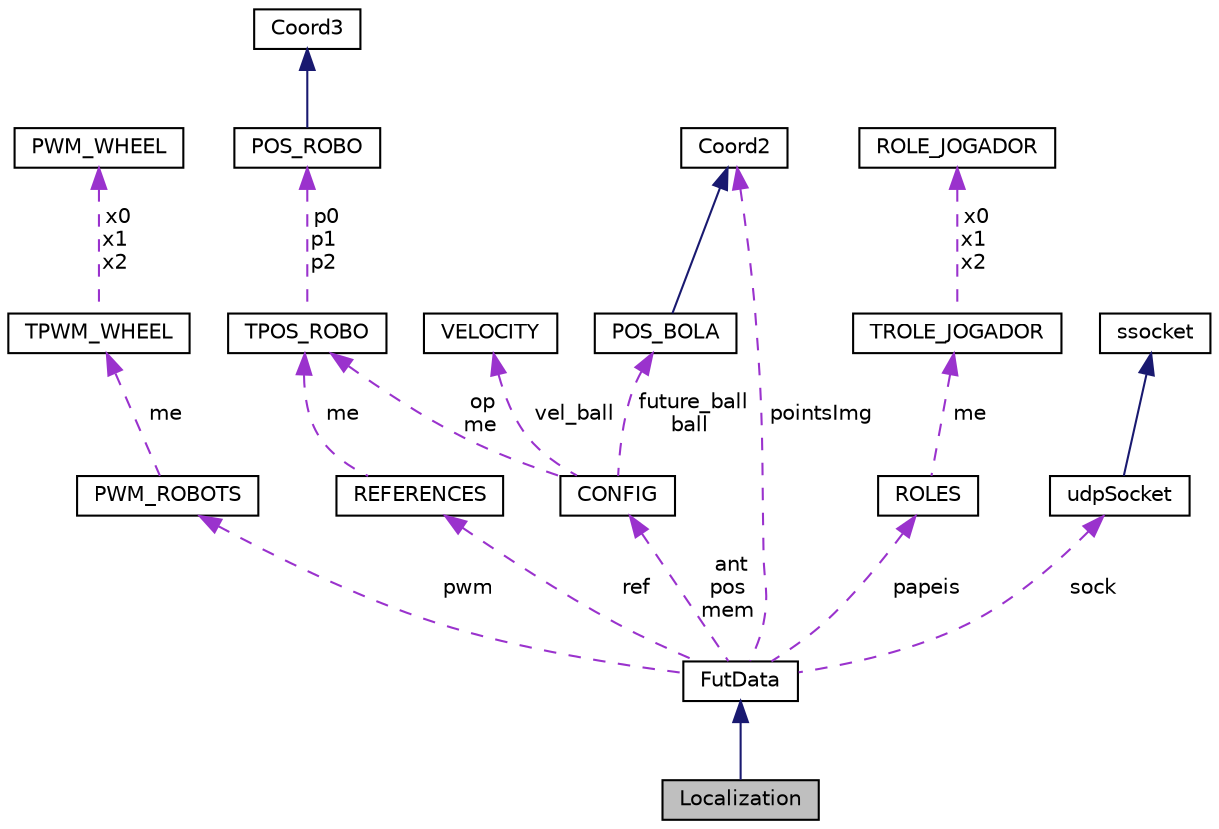 digraph "Localization"
{
  edge [fontname="Helvetica",fontsize="10",labelfontname="Helvetica",labelfontsize="10"];
  node [fontname="Helvetica",fontsize="10",shape=record];
  Node1 [label="Localization",height=0.2,width=0.4,color="black", fillcolor="grey75", style="filled", fontcolor="black"];
  Node2 -> Node1 [dir="back",color="midnightblue",fontsize="10",style="solid",fontname="Helvetica"];
  Node2 [label="FutData",height=0.2,width=0.4,color="black", fillcolor="white", style="filled",URL="$classFutData.html"];
  Node3 -> Node2 [dir="back",color="darkorchid3",fontsize="10",style="dashed",label=" pwm" ,fontname="Helvetica"];
  Node3 [label="PWM_ROBOTS",height=0.2,width=0.4,color="black", fillcolor="white", style="filled",URL="$structPWM__ROBOTS.html"];
  Node4 -> Node3 [dir="back",color="darkorchid3",fontsize="10",style="dashed",label=" me" ,fontname="Helvetica"];
  Node4 [label="TPWM_WHEEL",height=0.2,width=0.4,color="black", fillcolor="white", style="filled",URL="$structTPWM__WHEEL.html"];
  Node5 -> Node4 [dir="back",color="darkorchid3",fontsize="10",style="dashed",label=" x0\nx1\nx2" ,fontname="Helvetica"];
  Node5 [label="PWM_WHEEL",height=0.2,width=0.4,color="black", fillcolor="white", style="filled",URL="$structPWM__WHEEL.html"];
  Node6 -> Node2 [dir="back",color="darkorchid3",fontsize="10",style="dashed",label=" ant\npos\nmem" ,fontname="Helvetica"];
  Node6 [label="CONFIG",height=0.2,width=0.4,color="black", fillcolor="white", style="filled",URL="$structCONFIG.html"];
  Node7 -> Node6 [dir="back",color="darkorchid3",fontsize="10",style="dashed",label=" op\nme" ,fontname="Helvetica"];
  Node7 [label="TPOS_ROBO",height=0.2,width=0.4,color="black", fillcolor="white", style="filled",URL="$structTPOS__ROBO.html"];
  Node8 -> Node7 [dir="back",color="darkorchid3",fontsize="10",style="dashed",label=" p0\np1\np2" ,fontname="Helvetica"];
  Node8 [label="POS_ROBO",height=0.2,width=0.4,color="black", fillcolor="white", style="filled",URL="$structPOS__ROBO.html"];
  Node9 -> Node8 [dir="back",color="midnightblue",fontsize="10",style="solid",fontname="Helvetica"];
  Node9 [label="Coord3",height=0.2,width=0.4,color="black", fillcolor="white", style="filled",URL="$structCoord3.html"];
  Node10 -> Node6 [dir="back",color="darkorchid3",fontsize="10",style="dashed",label=" vel_ball" ,fontname="Helvetica"];
  Node10 [label="VELOCITY",height=0.2,width=0.4,color="black", fillcolor="white", style="filled",URL="$structVELOCITY.html"];
  Node11 -> Node6 [dir="back",color="darkorchid3",fontsize="10",style="dashed",label=" future_ball\nball" ,fontname="Helvetica"];
  Node11 [label="POS_BOLA",height=0.2,width=0.4,color="black", fillcolor="white", style="filled",URL="$structPOS__BOLA.html"];
  Node12 -> Node11 [dir="back",color="midnightblue",fontsize="10",style="solid",fontname="Helvetica"];
  Node12 [label="Coord2",height=0.2,width=0.4,color="black", fillcolor="white", style="filled",URL="$structCoord2.html"];
  Node13 -> Node2 [dir="back",color="darkorchid3",fontsize="10",style="dashed",label=" papeis" ,fontname="Helvetica"];
  Node13 [label="ROLES",height=0.2,width=0.4,color="black", fillcolor="white", style="filled",URL="$structROLES.html"];
  Node14 -> Node13 [dir="back",color="darkorchid3",fontsize="10",style="dashed",label=" me" ,fontname="Helvetica"];
  Node14 [label="TROLE_JOGADOR",height=0.2,width=0.4,color="black", fillcolor="white", style="filled",URL="$structTROLE__JOGADOR.html"];
  Node15 -> Node14 [dir="back",color="darkorchid3",fontsize="10",style="dashed",label=" x0\nx1\nx2" ,fontname="Helvetica"];
  Node15 [label="ROLE_JOGADOR",height=0.2,width=0.4,color="black", fillcolor="white", style="filled",URL="$structROLE__JOGADOR.html"];
  Node16 -> Node2 [dir="back",color="darkorchid3",fontsize="10",style="dashed",label=" sock" ,fontname="Helvetica"];
  Node16 [label="udpSocket",height=0.2,width=0.4,color="black", fillcolor="white", style="filled",URL="$classudpSocket.html"];
  Node17 -> Node16 [dir="back",color="midnightblue",fontsize="10",style="solid",fontname="Helvetica"];
  Node17 [label="ssocket",height=0.2,width=0.4,color="black", fillcolor="white", style="filled",URL="$classssocket.html"];
  Node18 -> Node2 [dir="back",color="darkorchid3",fontsize="10",style="dashed",label=" ref" ,fontname="Helvetica"];
  Node18 [label="REFERENCES",height=0.2,width=0.4,color="black", fillcolor="white", style="filled",URL="$structREFERENCES.html"];
  Node7 -> Node18 [dir="back",color="darkorchid3",fontsize="10",style="dashed",label=" me" ,fontname="Helvetica"];
  Node12 -> Node2 [dir="back",color="darkorchid3",fontsize="10",style="dashed",label=" pointsImg" ,fontname="Helvetica"];
}
